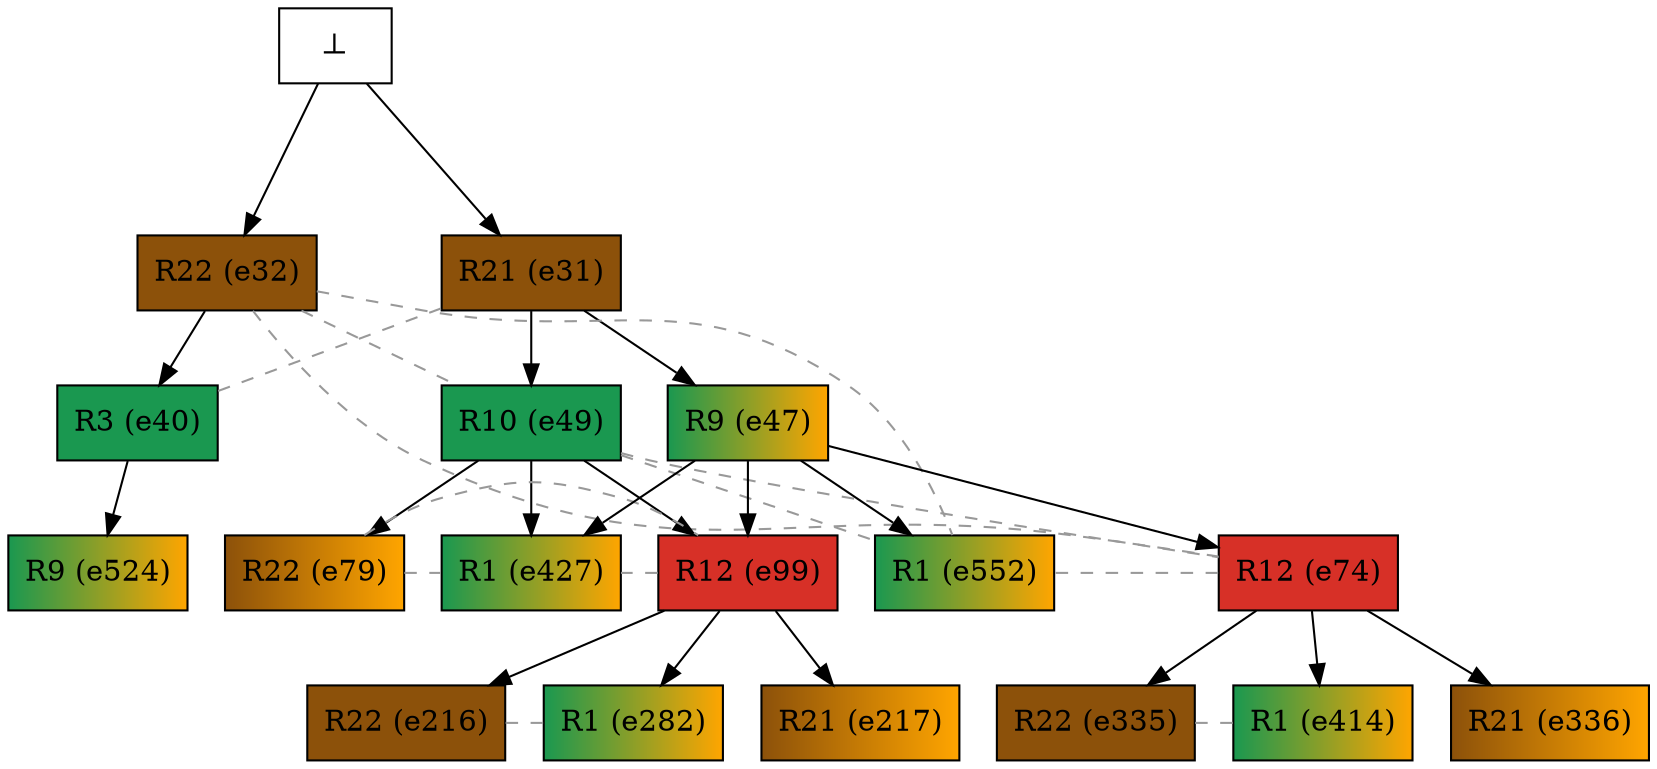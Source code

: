 digraph test {

//conflicts
  e31 -> e40 [arrowhead=none color=gray60 style=dashed constraint=false];
  e32 -> e49 [arrowhead=none color=gray60 style=dashed constraint=false];
  e32 -> e74 [arrowhead=none color=gray60 style=dashed constraint=false];
  e32 -> e552 [arrowhead=none color=gray60 style=dashed constraint=false];
  e49 -> e74 [arrowhead=none color=gray60 style=dashed constraint=false];
  e49 -> e552 [arrowhead=none color=gray60 style=dashed constraint=false];
  e74 -> e552 [arrowhead=none color=gray60 style=dashed constraint=false];
  e79 -> e99 [arrowhead=none color=gray60 style=dashed constraint=false];
  e79 -> e427 [arrowhead=none color=gray60 style=dashed constraint=false];
  e99 -> e427 [arrowhead=none color=gray60 style=dashed constraint=false];
  e216 -> e282 [arrowhead=none color=gray60 style=dashed constraint=false];
  e335 -> e414 [arrowhead=none color=gray60 style=dashed constraint=false];

  e31 -> e47 [minlen=1];
  e49 -> e79 [minlen=1];
  e31 -> e49 [minlen=1];
  e99 -> e216 [minlen=1];
  e47 -> e99 [minlen=1];
  e49 -> e99 [minlen=1];
  e99 -> e217 [minlen=1];
  e99 -> e282 [minlen=1];
  e74 -> e335 [minlen=1];
  e47 -> e74 [minlen=1];
  e74 -> e336 [minlen=1];
  e74 -> e414 [minlen=1];
  e47 -> e427 [minlen=1];
  e49 -> e427 [minlen=1];
  e40 -> e524 [minlen=1];
  e32 -> e40 [minlen=1];
  e47 -> e552 [minlen=1];
  e0 -> e31 [minlen=2];
  e0 -> e32 [minlen=2];

  e31 [color="black" fillcolor="#8c510a:#8c510a" label="R21 (e31)" shape=box style=filled];
  e32 [color="black" fillcolor="#8c510a:#8c510a" label="R22 (e32)" shape=box style=filled];
  e40 [color="black" fillcolor="#1a9850:#1a9850" label="R3 (e40)" shape=box style=filled];
  e47 [color="black" fillcolor="#1a9850:orange" label="R9 (e47)" shape=box style=filled];
  e49 [color="black" fillcolor="#1a9850:#1a9850" label="R10 (e49)" shape=box style=filled];
  e74 [color="black" fillcolor="#d73027:#d73027" label="R12 (e74)" shape=box style=filled];
  e79 [color="black" fillcolor="#8c510a:orange" label="R22 (e79)" shape=box style=filled];
  e99 [color="black" fillcolor="#d73027:#d73027" label="R12 (e99)" shape=box style=filled];
  e216 [color="black" fillcolor="#8c510a:#8c510a" label="R22 (e216)" shape=box style=filled];
  e217 [color="black" fillcolor="#8c510a:orange" label="R21 (e217)" shape=box style=filled];
  e282 [color="black" fillcolor="#1a9850:orange" label="R1 (e282)" shape=box style=filled];
  e335 [color="black" fillcolor="#8c510a:#8c510a" label="R22 (e335)" shape=box style=filled];
  e336 [color="black" fillcolor="#8c510a:orange" label="R21 (e336)" shape=box style=filled];
  e414 [color="black" fillcolor="#1a9850:orange" label="R1 (e414)" shape=box style=filled];
  e427 [color="black" fillcolor="#1a9850:orange" label="R1 (e427)" shape=box style=filled];
  e524 [color="black" fillcolor="#1a9850:orange" label="R9 (e524)" shape=box style=filled];
  e552 [color="black" fillcolor="#1a9850:orange" label="R1 (e552)" shape=box style=filled];
  e0 [fillcolor="white" label="⊥" shape=box style=filled];
}
